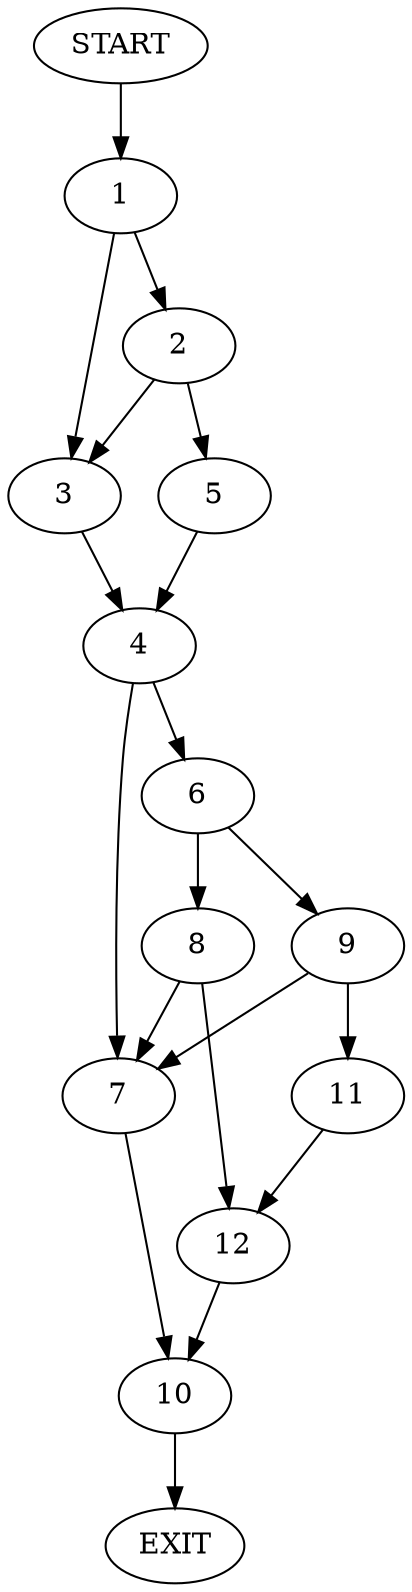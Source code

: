 digraph {
0 [label="START"]
13 [label="EXIT"]
0 -> 1
1 -> 2
1 -> 3
3 -> 4
2 -> 5
2 -> 3
5 -> 4
4 -> 6
4 -> 7
6 -> 8
6 -> 9
7 -> 10
9 -> 11
9 -> 7
8 -> 12
8 -> 7
11 -> 12
12 -> 10
10 -> 13
}
